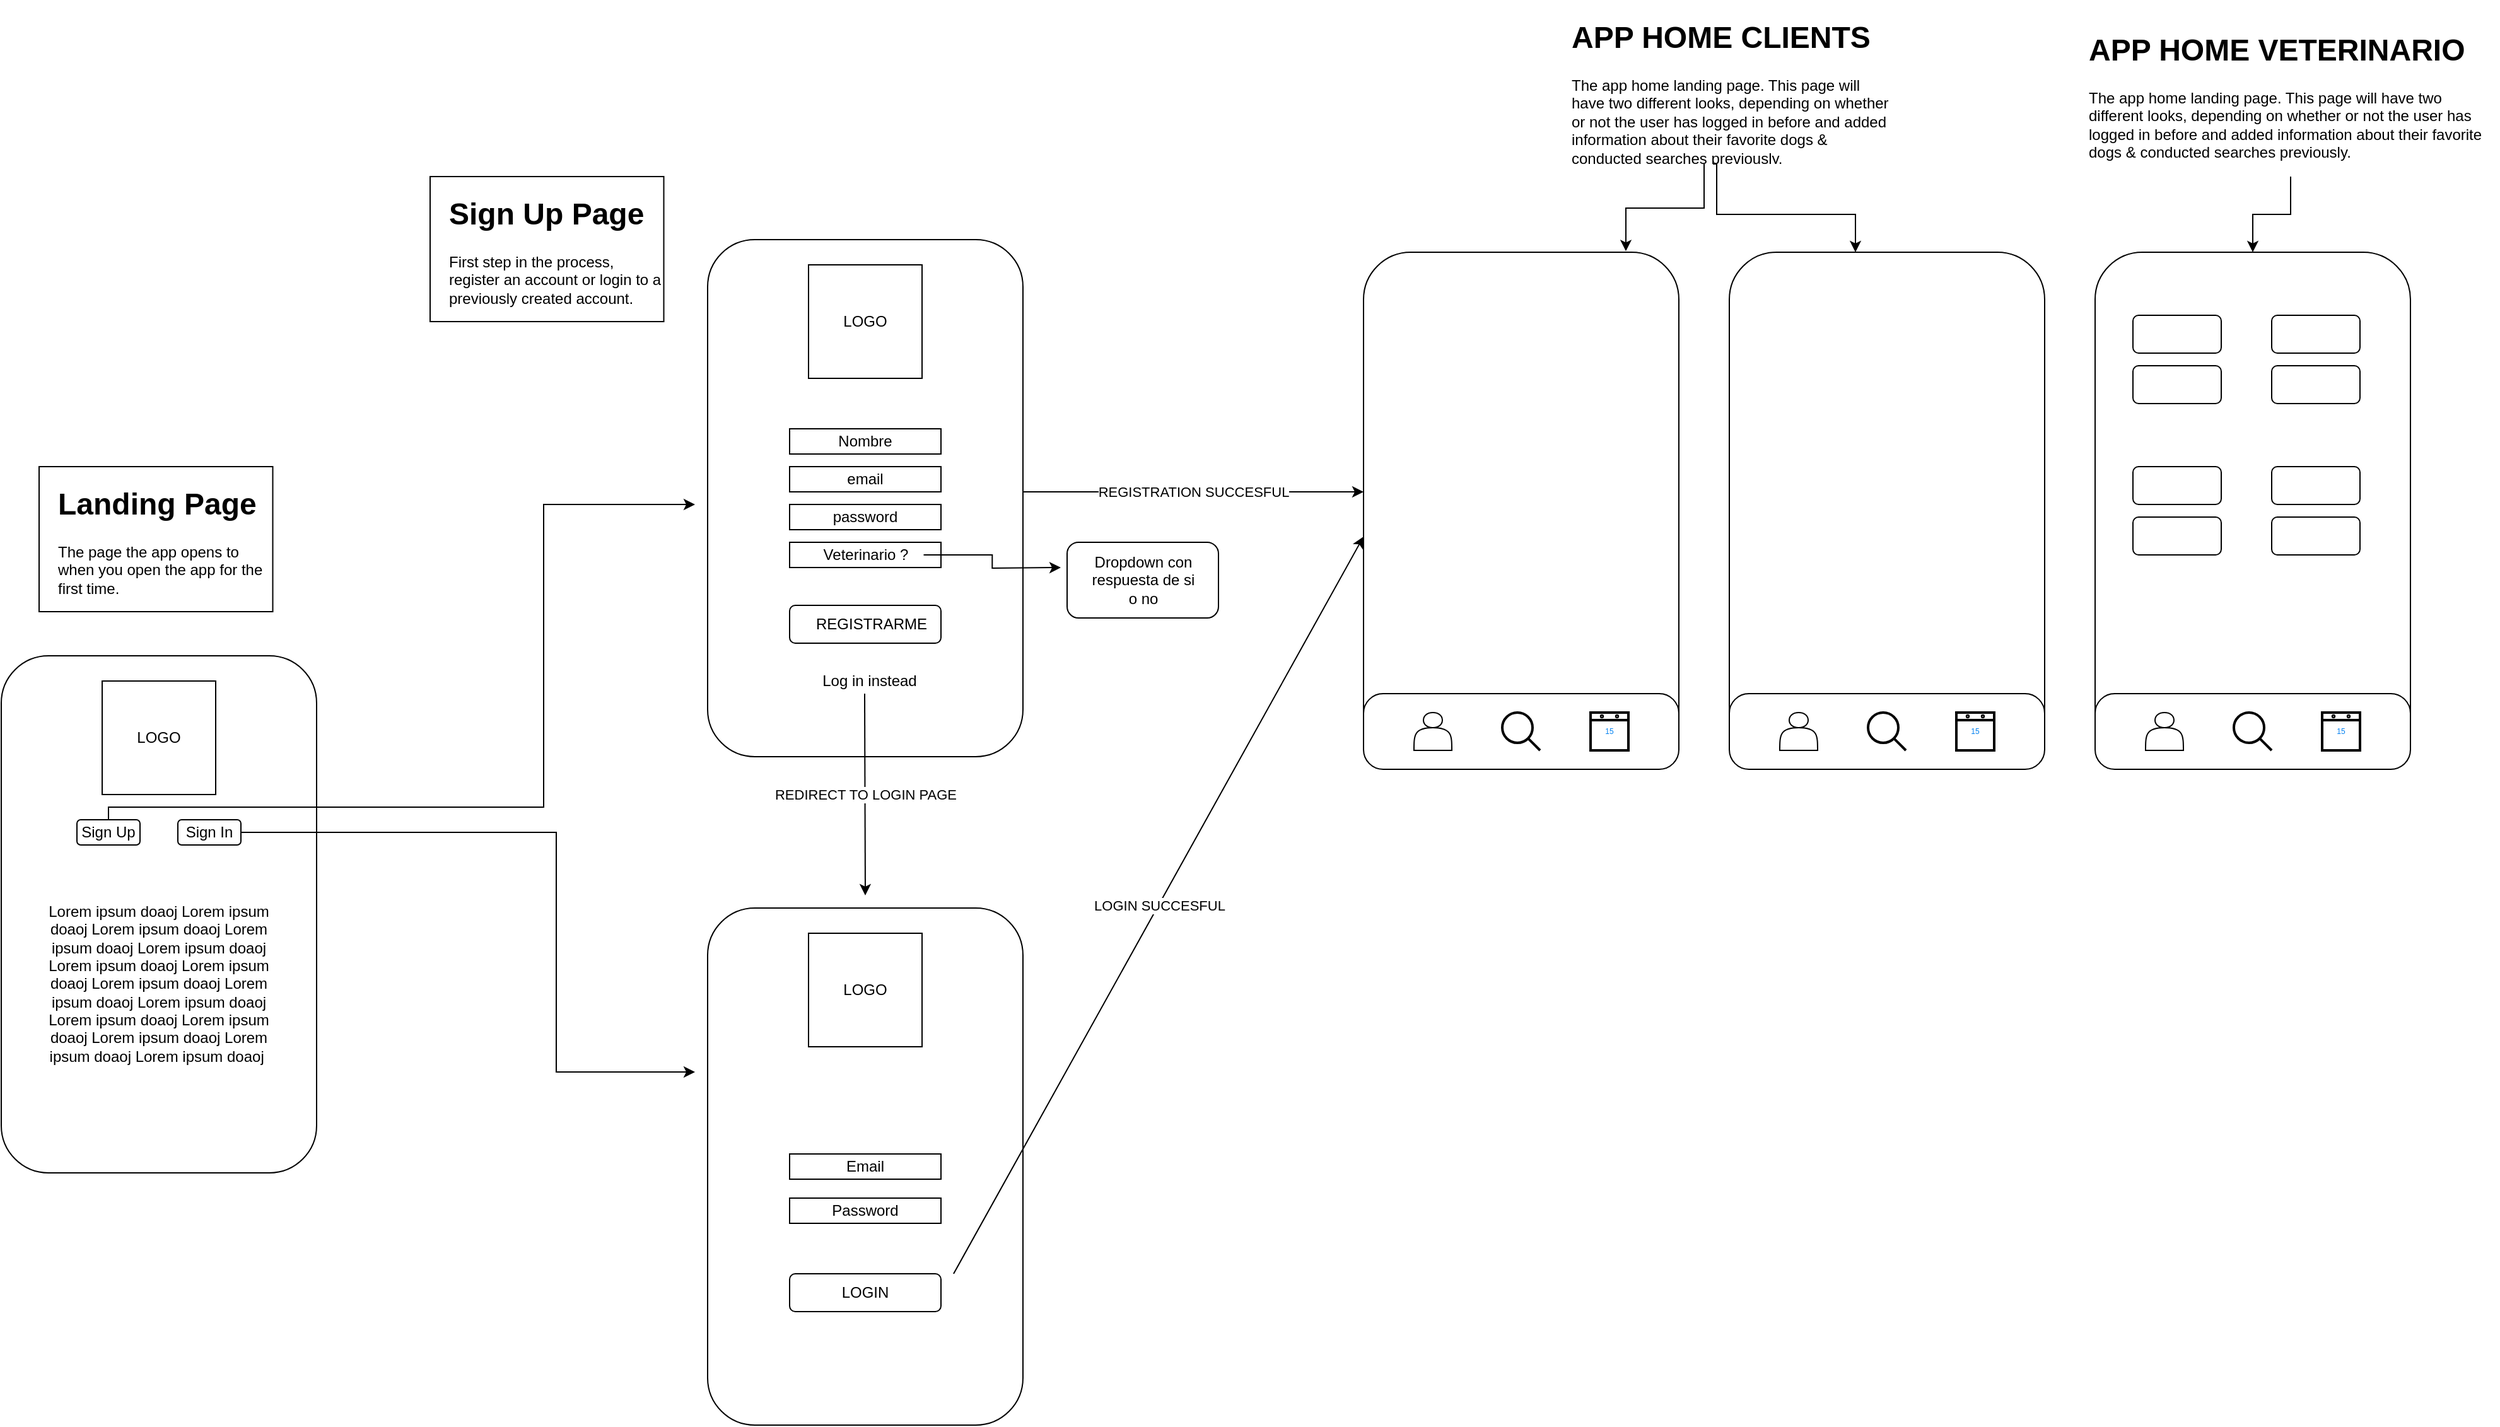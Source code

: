 <mxfile>
    <diagram id="z3OYRRTMQv-W0OHVDiBU" name="Page-1">
        <mxGraphModel dx="1992" dy="2163" grid="1" gridSize="10" guides="1" tooltips="1" connect="1" arrows="1" fold="1" page="1" pageScale="1" pageWidth="1200" pageHeight="1600" math="0" shadow="0">
            <root>
                <mxCell id="0"/>
                <mxCell id="1" parent="0"/>
                <mxCell id="2" value="" style="rounded=1;whiteSpace=wrap;html=1;" parent="1" vertex="1">
                    <mxGeometry x="140" y="60" width="250" height="410" as="geometry"/>
                </mxCell>
                <mxCell id="3" value="" style="rounded=1;whiteSpace=wrap;html=1;" parent="1" vertex="1">
                    <mxGeometry x="205" y="350" width="120" height="30" as="geometry"/>
                </mxCell>
                <mxCell id="5" value="" style="rounded=0;whiteSpace=wrap;html=1;" parent="1" vertex="1">
                    <mxGeometry x="205" y="210" width="120" height="20" as="geometry"/>
                </mxCell>
                <mxCell id="10" value="Nombre" style="text;html=1;strokeColor=none;fillColor=none;align=center;verticalAlign=middle;whiteSpace=wrap;rounded=0;" parent="1" vertex="1">
                    <mxGeometry x="245" y="210" width="40" height="20" as="geometry"/>
                </mxCell>
                <mxCell id="13" value="" style="rounded=0;whiteSpace=wrap;html=1;" parent="1" vertex="1">
                    <mxGeometry x="205" y="240" width="120" height="20" as="geometry"/>
                </mxCell>
                <mxCell id="17" value="" style="rounded=0;whiteSpace=wrap;html=1;" parent="1" vertex="1">
                    <mxGeometry x="205" y="270" width="120" height="20" as="geometry"/>
                </mxCell>
                <mxCell id="18" value="" style="rounded=0;whiteSpace=wrap;html=1;" parent="1" vertex="1">
                    <mxGeometry x="205" y="300" width="120" height="20" as="geometry"/>
                </mxCell>
                <mxCell id="19" value="email" style="text;html=1;strokeColor=none;fillColor=none;align=center;verticalAlign=middle;whiteSpace=wrap;rounded=0;" parent="1" vertex="1">
                    <mxGeometry x="245" y="240" width="40" height="20" as="geometry"/>
                </mxCell>
                <mxCell id="20" value="password" style="text;html=1;strokeColor=none;fillColor=none;align=center;verticalAlign=middle;whiteSpace=wrap;rounded=0;" parent="1" vertex="1">
                    <mxGeometry x="245" y="270" width="40" height="20" as="geometry"/>
                </mxCell>
                <mxCell id="26" style="edgeStyle=orthogonalEdgeStyle;rounded=0;orthogonalLoop=1;jettySize=auto;html=1;" parent="1" source="21" edge="1">
                    <mxGeometry relative="1" as="geometry">
                        <mxPoint x="420" y="320" as="targetPoint"/>
                    </mxGeometry>
                </mxCell>
                <mxCell id="21" value="Veterinario ?" style="text;html=1;strokeColor=none;fillColor=none;align=center;verticalAlign=middle;whiteSpace=wrap;rounded=0;" parent="1" vertex="1">
                    <mxGeometry x="218.75" y="300" width="92.5" height="20" as="geometry"/>
                </mxCell>
                <mxCell id="28" value="" style="rounded=1;whiteSpace=wrap;html=1;" parent="1" vertex="1">
                    <mxGeometry x="425" y="300" width="120" height="60" as="geometry"/>
                </mxCell>
                <mxCell id="29" value="Dropdown con respuesta de si o no" style="text;html=1;strokeColor=none;fillColor=none;align=center;verticalAlign=middle;whiteSpace=wrap;rounded=0;" parent="1" vertex="1">
                    <mxGeometry x="442.5" y="320" width="85" height="20" as="geometry"/>
                </mxCell>
                <mxCell id="30" value="REGISTRARME" style="text;html=1;strokeColor=none;fillColor=none;align=center;verticalAlign=middle;whiteSpace=wrap;rounded=0;" parent="1" vertex="1">
                    <mxGeometry x="240" y="355" width="60" height="20" as="geometry"/>
                </mxCell>
                <mxCell id="31" value="Log in instead" style="text;html=1;strokeColor=none;fillColor=none;align=center;verticalAlign=middle;whiteSpace=wrap;rounded=0;" parent="1" vertex="1">
                    <mxGeometry x="226.25" y="400" width="85" height="20" as="geometry"/>
                </mxCell>
                <mxCell id="257" value="" style="endArrow=classic;html=1;" parent="1" edge="1">
                    <mxGeometry relative="1" as="geometry">
                        <mxPoint x="390" y="260" as="sourcePoint"/>
                        <mxPoint x="660" y="260" as="targetPoint"/>
                    </mxGeometry>
                </mxCell>
                <mxCell id="258" value="REGISTRATION SUCCESFUL" style="edgeLabel;resizable=0;html=1;align=center;verticalAlign=middle;" parent="257" connectable="0" vertex="1">
                    <mxGeometry relative="1" as="geometry"/>
                </mxCell>
                <mxCell id="260" value="" style="group" parent="1" vertex="1" connectable="0">
                    <mxGeometry x="-80" y="10" width="190" height="130" as="geometry"/>
                </mxCell>
                <mxCell id="33" value="" style="rounded=0;whiteSpace=wrap;html=1;" parent="260" vertex="1">
                    <mxGeometry width="185.25" height="115" as="geometry"/>
                </mxCell>
                <mxCell id="32" value="&lt;h1&gt;Sign Up Page&lt;/h1&gt;&lt;p&gt;First step in the process, register an account or login to a previously created account.&lt;/p&gt;" style="text;html=1;strokeColor=none;fillColor=none;spacing=5;spacingTop=-20;whiteSpace=wrap;overflow=hidden;rounded=0;" parent="260" vertex="1">
                    <mxGeometry x="9.5" y="10" width="180.5" height="120" as="geometry"/>
                </mxCell>
                <mxCell id="261" value="" style="endArrow=classic;html=1;" parent="1" edge="1">
                    <mxGeometry relative="1" as="geometry">
                        <mxPoint x="264.5" y="420" as="sourcePoint"/>
                        <mxPoint x="265" y="580" as="targetPoint"/>
                    </mxGeometry>
                </mxCell>
                <mxCell id="262" value="REDIRECT TO LOGIN PAGE" style="edgeLabel;resizable=0;html=1;align=center;verticalAlign=middle;" parent="261" connectable="0" vertex="1">
                    <mxGeometry relative="1" as="geometry"/>
                </mxCell>
                <mxCell id="263" value="" style="rounded=1;whiteSpace=wrap;html=1;" parent="1" vertex="1">
                    <mxGeometry x="140" y="590" width="250" height="410" as="geometry"/>
                </mxCell>
                <mxCell id="266" value="" style="group" parent="1" vertex="1" connectable="0">
                    <mxGeometry x="220" y="80" width="90" height="90" as="geometry"/>
                </mxCell>
                <mxCell id="269" value="" style="group" parent="266" vertex="1" connectable="0">
                    <mxGeometry width="90" height="90" as="geometry"/>
                </mxCell>
                <mxCell id="11" value="" style="whiteSpace=wrap;html=1;aspect=fixed;" parent="269" vertex="1">
                    <mxGeometry width="90" height="90" as="geometry"/>
                </mxCell>
                <mxCell id="12" value="LOGO" style="text;html=1;strokeColor=none;fillColor=none;align=center;verticalAlign=middle;whiteSpace=wrap;rounded=0;" parent="269" vertex="1">
                    <mxGeometry x="25" y="35" width="40" height="20" as="geometry"/>
                </mxCell>
                <mxCell id="271" value="" style="group" parent="1" vertex="1" connectable="0">
                    <mxGeometry x="220" y="610" width="90" height="90" as="geometry"/>
                </mxCell>
                <mxCell id="272" value="" style="group" parent="271" vertex="1" connectable="0">
                    <mxGeometry width="90" height="90" as="geometry"/>
                </mxCell>
                <mxCell id="273" value="" style="whiteSpace=wrap;html=1;aspect=fixed;" parent="272" vertex="1">
                    <mxGeometry width="90" height="90" as="geometry"/>
                </mxCell>
                <mxCell id="274" value="LOGO" style="text;html=1;strokeColor=none;fillColor=none;align=center;verticalAlign=middle;whiteSpace=wrap;rounded=0;" parent="272" vertex="1">
                    <mxGeometry x="25" y="35" width="40" height="20" as="geometry"/>
                </mxCell>
                <mxCell id="277" value="" style="rounded=0;whiteSpace=wrap;html=1;" parent="1" vertex="1">
                    <mxGeometry x="205" y="785" width="120" height="20" as="geometry"/>
                </mxCell>
                <mxCell id="278" value="Password" style="rounded=0;whiteSpace=wrap;html=1;" parent="1" vertex="1">
                    <mxGeometry x="205" y="820" width="120" height="20" as="geometry"/>
                </mxCell>
                <mxCell id="279" value="Email" style="text;html=1;strokeColor=none;fillColor=none;align=center;verticalAlign=middle;whiteSpace=wrap;rounded=0;" parent="1" vertex="1">
                    <mxGeometry x="245" y="785" width="40" height="20" as="geometry"/>
                </mxCell>
                <mxCell id="280" value="LOGIN" style="rounded=1;whiteSpace=wrap;html=1;" parent="1" vertex="1">
                    <mxGeometry x="205" y="880" width="120" height="30" as="geometry"/>
                </mxCell>
                <mxCell id="282" value="" style="endArrow=classic;html=1;" parent="1" edge="1">
                    <mxGeometry relative="1" as="geometry">
                        <mxPoint x="335" y="880" as="sourcePoint"/>
                        <mxPoint x="660" y="295.5" as="targetPoint"/>
                    </mxGeometry>
                </mxCell>
                <mxCell id="283" value="LOGIN SUCCESFUL" style="edgeLabel;resizable=0;html=1;align=center;verticalAlign=middle;" parent="282" connectable="0" vertex="1">
                    <mxGeometry relative="1" as="geometry"/>
                </mxCell>
                <mxCell id="314" style="edgeStyle=orthogonalEdgeStyle;rounded=0;orthogonalLoop=1;jettySize=auto;html=1;entryX=0.832;entryY=-0.002;entryDx=0;entryDy=0;entryPerimeter=0;" parent="1" source="284" target="259" edge="1">
                    <mxGeometry relative="1" as="geometry">
                        <Array as="points">
                            <mxPoint x="930" y="35"/>
                            <mxPoint x="868" y="35"/>
                        </Array>
                    </mxGeometry>
                </mxCell>
                <mxCell id="284" value="&lt;h1&gt;APP HOME CLIENTS&lt;/h1&gt;&lt;p&gt;The app home landing page. This page will have two different looks, depending on whether or not the user has logged in before and added information about their favorite dogs &amp;amp; conducted searches previously.&lt;/p&gt;" style="text;html=1;strokeColor=none;fillColor=none;spacing=5;spacingTop=-20;whiteSpace=wrap;overflow=hidden;rounded=0;" parent="1" vertex="1">
                    <mxGeometry x="820" y="-120" width="260" height="120" as="geometry"/>
                </mxCell>
                <mxCell id="300" value="" style="group" parent="1" vertex="1" connectable="0">
                    <mxGeometry x="660" y="70" width="250" height="410" as="geometry"/>
                </mxCell>
                <mxCell id="259" value="" style="rounded=1;whiteSpace=wrap;html=1;" parent="300" vertex="1">
                    <mxGeometry width="250" height="410" as="geometry"/>
                </mxCell>
                <mxCell id="290" value="" style="rounded=1;whiteSpace=wrap;html=1;arcSize=26;" parent="300" vertex="1">
                    <mxGeometry y="350" width="250" height="60" as="geometry"/>
                </mxCell>
                <mxCell id="291" value="" style="shape=actor;whiteSpace=wrap;html=1;" parent="300" vertex="1">
                    <mxGeometry x="40" y="365" width="30" height="30" as="geometry"/>
                </mxCell>
                <mxCell id="298" value="" style="html=1;verticalLabelPosition=bottom;align=center;labelBackgroundColor=#ffffff;verticalAlign=top;strokeWidth=2;shadow=0;dashed=0;shape=mxgraph.ios7.icons.looking_glass;" parent="300" vertex="1">
                    <mxGeometry x="110" y="365" width="30" height="30" as="geometry"/>
                </mxCell>
                <mxCell id="299" value="" style="html=1;verticalLabelPosition=bottom;align=center;labelBackgroundColor=#ffffff;verticalAlign=top;strokeWidth=2;shadow=0;dashed=0;shape=mxgraph.ios7.icons.calendar;" parent="300" vertex="1">
                    <mxGeometry x="180" y="365" width="30" height="30" as="geometry"/>
                </mxCell>
                <mxCell id="301" value="" style="group" parent="1" vertex="1" connectable="0">
                    <mxGeometry x="950" y="70" width="250" height="410" as="geometry"/>
                </mxCell>
                <mxCell id="302" value="" style="rounded=1;whiteSpace=wrap;html=1;" parent="301" vertex="1">
                    <mxGeometry width="250" height="410" as="geometry"/>
                </mxCell>
                <mxCell id="303" value="" style="rounded=1;whiteSpace=wrap;html=1;arcSize=26;" parent="301" vertex="1">
                    <mxGeometry y="350" width="250" height="60" as="geometry"/>
                </mxCell>
                <mxCell id="304" value="" style="shape=actor;whiteSpace=wrap;html=1;" parent="301" vertex="1">
                    <mxGeometry x="40" y="365" width="30" height="30" as="geometry"/>
                </mxCell>
                <mxCell id="305" value="" style="html=1;verticalLabelPosition=bottom;align=center;labelBackgroundColor=#ffffff;verticalAlign=top;strokeWidth=2;shadow=0;dashed=0;shape=mxgraph.ios7.icons.looking_glass;" parent="301" vertex="1">
                    <mxGeometry x="110" y="365" width="30" height="30" as="geometry"/>
                </mxCell>
                <mxCell id="306" value="" style="html=1;verticalLabelPosition=bottom;align=center;labelBackgroundColor=#ffffff;verticalAlign=top;strokeWidth=2;shadow=0;dashed=0;shape=mxgraph.ios7.icons.calendar;" parent="301" vertex="1">
                    <mxGeometry x="180" y="365" width="30" height="30" as="geometry"/>
                </mxCell>
                <mxCell id="307" value="" style="rounded=1;whiteSpace=wrap;html=1;" parent="1" vertex="1">
                    <mxGeometry x="-420" y="390" width="250" height="410" as="geometry"/>
                </mxCell>
                <mxCell id="308" value="" style="group" parent="1" vertex="1" connectable="0">
                    <mxGeometry x="1240" y="70" width="250" height="410" as="geometry"/>
                </mxCell>
                <mxCell id="309" value="" style="rounded=1;whiteSpace=wrap;html=1;" parent="308" vertex="1">
                    <mxGeometry width="250" height="410" as="geometry"/>
                </mxCell>
                <mxCell id="310" value="" style="rounded=1;whiteSpace=wrap;html=1;arcSize=26;" parent="308" vertex="1">
                    <mxGeometry y="350" width="250" height="60" as="geometry"/>
                </mxCell>
                <mxCell id="311" value="" style="shape=actor;whiteSpace=wrap;html=1;" parent="308" vertex="1">
                    <mxGeometry x="40" y="365" width="30" height="30" as="geometry"/>
                </mxCell>
                <mxCell id="312" value="" style="html=1;verticalLabelPosition=bottom;align=center;labelBackgroundColor=#ffffff;verticalAlign=top;strokeWidth=2;shadow=0;dashed=0;shape=mxgraph.ios7.icons.looking_glass;" parent="308" vertex="1">
                    <mxGeometry x="110" y="365" width="30" height="30" as="geometry"/>
                </mxCell>
                <mxCell id="313" value="" style="html=1;verticalLabelPosition=bottom;align=center;labelBackgroundColor=#ffffff;verticalAlign=top;strokeWidth=2;shadow=0;dashed=0;shape=mxgraph.ios7.icons.calendar;" parent="308" vertex="1">
                    <mxGeometry x="180" y="365" width="30" height="30" as="geometry"/>
                </mxCell>
                <mxCell id="317" value="" style="rounded=1;whiteSpace=wrap;html=1;" parent="308" vertex="1">
                    <mxGeometry x="30" y="50" width="70" height="30" as="geometry"/>
                </mxCell>
                <mxCell id="318" value="" style="rounded=1;whiteSpace=wrap;html=1;" parent="308" vertex="1">
                    <mxGeometry x="140" y="50" width="70" height="30" as="geometry"/>
                </mxCell>
                <mxCell id="319" value="" style="rounded=1;whiteSpace=wrap;html=1;" parent="308" vertex="1">
                    <mxGeometry x="30" y="90" width="70" height="30" as="geometry"/>
                </mxCell>
                <mxCell id="320" value="" style="rounded=1;whiteSpace=wrap;html=1;" parent="308" vertex="1">
                    <mxGeometry x="140" y="90" width="70" height="30" as="geometry"/>
                </mxCell>
                <mxCell id="321" value="" style="rounded=1;whiteSpace=wrap;html=1;" parent="308" vertex="1">
                    <mxGeometry x="30" y="170" width="70" height="30" as="geometry"/>
                </mxCell>
                <mxCell id="322" value="" style="rounded=1;whiteSpace=wrap;html=1;" parent="308" vertex="1">
                    <mxGeometry x="140" y="170" width="70" height="30" as="geometry"/>
                </mxCell>
                <mxCell id="324" value="" style="rounded=1;whiteSpace=wrap;html=1;" parent="308" vertex="1">
                    <mxGeometry x="30" y="210" width="70" height="30" as="geometry"/>
                </mxCell>
                <mxCell id="323" value="" style="rounded=1;whiteSpace=wrap;html=1;" parent="308" vertex="1">
                    <mxGeometry x="140" y="210" width="70" height="30" as="geometry"/>
                </mxCell>
                <mxCell id="316" style="edgeStyle=orthogonalEdgeStyle;rounded=0;orthogonalLoop=1;jettySize=auto;html=1;entryX=0.5;entryY=0;entryDx=0;entryDy=0;" parent="1" source="315" target="309" edge="1">
                    <mxGeometry relative="1" as="geometry"/>
                </mxCell>
                <mxCell id="315" value="&lt;h1&gt;APP HOME VETERINARIO&lt;/h1&gt;&lt;p&gt;The app home landing page. This page will have two different looks, depending on whether or not the user has logged in before and added information about their favorite dogs &amp;amp; conducted searches previously.&lt;/p&gt;" style="text;html=1;strokeColor=none;fillColor=none;spacing=5;spacingTop=-20;whiteSpace=wrap;overflow=hidden;rounded=0;" parent="1" vertex="1">
                    <mxGeometry x="1230" y="-110" width="330" height="120" as="geometry"/>
                </mxCell>
                <mxCell id="325" style="edgeStyle=orthogonalEdgeStyle;rounded=0;orthogonalLoop=1;jettySize=auto;html=1;exitX=0.45;exitY=1;exitDx=0;exitDy=0;exitPerimeter=0;" parent="1" source="284" target="302" edge="1">
                    <mxGeometry relative="1" as="geometry">
                        <mxPoint x="940" y="10" as="sourcePoint"/>
                        <mxPoint x="878" y="79.18" as="targetPoint"/>
                        <Array as="points">
                            <mxPoint x="940"/>
                            <mxPoint x="940" y="40"/>
                            <mxPoint x="1050" y="40"/>
                        </Array>
                    </mxGeometry>
                </mxCell>
                <mxCell id="326" value="" style="group" vertex="1" connectable="0" parent="1">
                    <mxGeometry x="-390" y="240" width="190" height="130" as="geometry"/>
                </mxCell>
                <mxCell id="327" value="" style="rounded=0;whiteSpace=wrap;html=1;" vertex="1" parent="326">
                    <mxGeometry width="185.25" height="115" as="geometry"/>
                </mxCell>
                <mxCell id="328" value="&lt;h1&gt;Landing Page&lt;/h1&gt;&lt;p&gt;The page the app opens to when you open the app for the first time.&lt;/p&gt;" style="text;html=1;strokeColor=none;fillColor=none;spacing=5;spacingTop=-20;whiteSpace=wrap;overflow=hidden;rounded=0;" vertex="1" parent="326">
                    <mxGeometry x="9.5" y="10" width="180.5" height="120" as="geometry"/>
                </mxCell>
                <mxCell id="337" style="edgeStyle=orthogonalEdgeStyle;rounded=0;orthogonalLoop=1;jettySize=auto;html=1;" edge="1" parent="1" source="329">
                    <mxGeometry relative="1" as="geometry">
                        <mxPoint x="130" y="270" as="targetPoint"/>
                        <Array as="points">
                            <mxPoint x="-335" y="510"/>
                            <mxPoint x="10" y="510"/>
                            <mxPoint x="10" y="270"/>
                        </Array>
                    </mxGeometry>
                </mxCell>
                <mxCell id="329" value="Sign Up" style="rounded=1;whiteSpace=wrap;html=1;" vertex="1" parent="1">
                    <mxGeometry x="-360" y="520" width="50" height="20" as="geometry"/>
                </mxCell>
                <mxCell id="338" style="edgeStyle=orthogonalEdgeStyle;rounded=0;orthogonalLoop=1;jettySize=auto;html=1;" edge="1" parent="1" source="330">
                    <mxGeometry relative="1" as="geometry">
                        <mxPoint x="130" y="720" as="targetPoint"/>
                        <Array as="points">
                            <mxPoint x="20" y="530"/>
                            <mxPoint x="20" y="720"/>
                        </Array>
                    </mxGeometry>
                </mxCell>
                <mxCell id="330" value="Sign In" style="rounded=1;whiteSpace=wrap;html=1;" vertex="1" parent="1">
                    <mxGeometry x="-280" y="520" width="50" height="20" as="geometry"/>
                </mxCell>
                <mxCell id="331" value="" style="group" vertex="1" connectable="0" parent="1">
                    <mxGeometry x="-340" y="410" width="90" height="90" as="geometry"/>
                </mxCell>
                <mxCell id="332" value="" style="group" vertex="1" connectable="0" parent="331">
                    <mxGeometry width="90" height="90" as="geometry"/>
                </mxCell>
                <mxCell id="333" value="" style="whiteSpace=wrap;html=1;aspect=fixed;" vertex="1" parent="332">
                    <mxGeometry width="90" height="90" as="geometry"/>
                </mxCell>
                <mxCell id="334" value="LOGO" style="text;html=1;strokeColor=none;fillColor=none;align=center;verticalAlign=middle;whiteSpace=wrap;rounded=0;" vertex="1" parent="332">
                    <mxGeometry x="25" y="35" width="40" height="20" as="geometry"/>
                </mxCell>
                <mxCell id="336" value="Lorem ipsum doaoj Lorem ipsum doaoj Lorem ipsum doaoj Lorem ipsum doaoj Lorem ipsum doaoj Lorem ipsum doaoj Lorem ipsum doaoj Lorem ipsum doaoj Lorem ipsum doaoj Lorem ipsum doaoj Lorem ipsum doaoj Lorem ipsum doaoj Lorem ipsum doaoj Lorem ipsum doaoj Lorem ipsum doaoj&amp;nbsp;" style="text;html=1;strokeColor=none;fillColor=none;align=center;verticalAlign=middle;whiteSpace=wrap;rounded=0;" vertex="1" parent="1">
                    <mxGeometry x="-395" y="570" width="200" height="160" as="geometry"/>
                </mxCell>
            </root>
        </mxGraphModel>
    </diagram>
</mxfile>